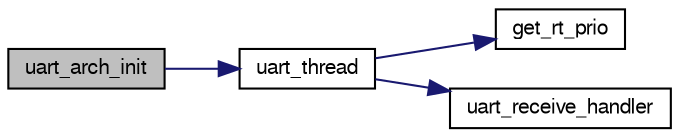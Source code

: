 digraph "uart_arch_init"
{
  edge [fontname="FreeSans",fontsize="10",labelfontname="FreeSans",labelfontsize="10"];
  node [fontname="FreeSans",fontsize="10",shape=record];
  rankdir="LR";
  Node1 [label="uart_arch_init",height=0.2,width=0.4,color="black", fillcolor="grey75", style="filled", fontcolor="black"];
  Node1 -> Node2 [color="midnightblue",fontsize="10",style="solid",fontname="FreeSans"];
  Node2 [label="uart_thread",height=0.2,width=0.4,color="black", fillcolor="white", style="filled",URL="$sim_2mcu__periph_2uart__arch_8c.html#a6b084c97b4239a33b72ed3c2f5b26da5"];
  Node2 -> Node3 [color="midnightblue",fontsize="10",style="solid",fontname="FreeSans"];
  Node3 [label="get_rt_prio",height=0.2,width=0.4,color="black", fillcolor="white", style="filled",URL="$rt__priority_8h.html#a714c7483d11b82772f9184258793e5a1"];
  Node2 -> Node4 [color="midnightblue",fontsize="10",style="solid",fontname="FreeSans"];
  Node4 [label="uart_receive_handler",height=0.2,width=0.4,color="black", fillcolor="white", style="filled",URL="$sim_2mcu__periph_2uart__arch_8c.html#a5c919b4154628e257db4a28bbe0c5847"];
}
